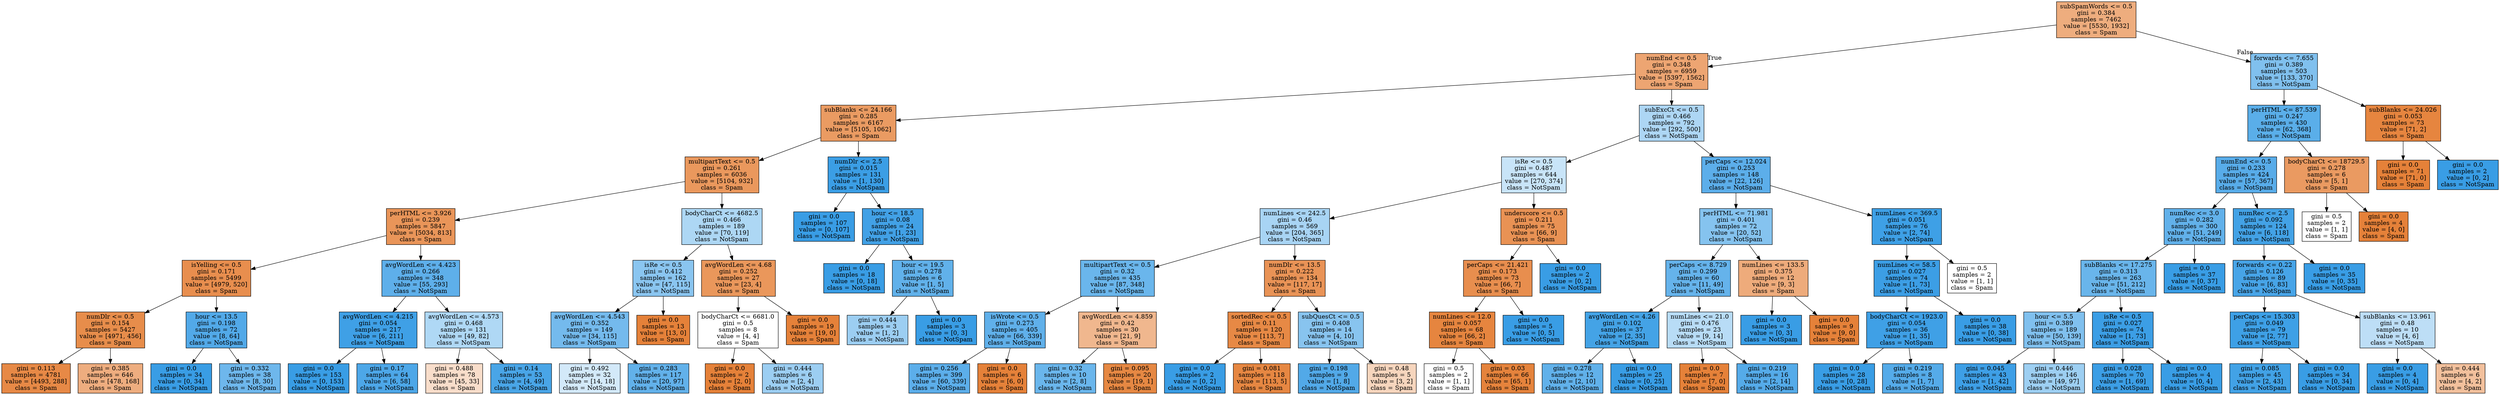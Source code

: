 digraph Tree {
node [shape=box, style="filled", color="black"] ;
0 [label="subSpamWords <= 0.5\ngini = 0.384\nsamples = 7462\nvalue = [5530, 1932]\nclass = Spam", fillcolor="#eead7e"] ;
1 [label="numEnd <= 0.5\ngini = 0.348\nsamples = 6959\nvalue = [5397, 1562]\nclass = Spam", fillcolor="#eda572"] ;
0 -> 1 [labeldistance=2.5, labelangle=45, headlabel="True"] ;
2 [label="subBlanks <= 24.166\ngini = 0.285\nsamples = 6167\nvalue = [5105, 1062]\nclass = Spam", fillcolor="#ea9b62"] ;
1 -> 2 ;
3 [label="multipartText <= 0.5\ngini = 0.261\nsamples = 6036\nvalue = [5104, 932]\nclass = Spam", fillcolor="#ea985d"] ;
2 -> 3 ;
4 [label="perHTML <= 3.926\ngini = 0.239\nsamples = 5847\nvalue = [5034, 813]\nclass = Spam", fillcolor="#e99559"] ;
3 -> 4 ;
5 [label="isYelling <= 0.5\ngini = 0.171\nsamples = 5499\nvalue = [4979, 520]\nclass = Spam", fillcolor="#e88e4e"] ;
4 -> 5 ;
6 [label="numDlr <= 0.5\ngini = 0.154\nsamples = 5427\nvalue = [4971, 456]\nclass = Spam", fillcolor="#e78d4b"] ;
5 -> 6 ;
7 [label="gini = 0.113\nsamples = 4781\nvalue = [4493, 288]\nclass = Spam", fillcolor="#e78946"] ;
6 -> 7 ;
8 [label="gini = 0.385\nsamples = 646\nvalue = [478, 168]\nclass = Spam", fillcolor="#eead7f"] ;
6 -> 8 ;
9 [label="hour <= 13.5\ngini = 0.198\nsamples = 72\nvalue = [8, 64]\nclass = NotSpam", fillcolor="#52a9e8"] ;
5 -> 9 ;
10 [label="gini = 0.0\nsamples = 34\nvalue = [0, 34]\nclass = NotSpam", fillcolor="#399de5"] ;
9 -> 10 ;
11 [label="gini = 0.332\nsamples = 38\nvalue = [8, 30]\nclass = NotSpam", fillcolor="#6eb7ec"] ;
9 -> 11 ;
12 [label="avgWordLen <= 4.423\ngini = 0.266\nsamples = 348\nvalue = [55, 293]\nclass = NotSpam", fillcolor="#5eafea"] ;
4 -> 12 ;
13 [label="avgWordLen <= 4.215\ngini = 0.054\nsamples = 217\nvalue = [6, 211]\nclass = NotSpam", fillcolor="#3fa0e6"] ;
12 -> 13 ;
14 [label="gini = 0.0\nsamples = 153\nvalue = [0, 153]\nclass = NotSpam", fillcolor="#399de5"] ;
13 -> 14 ;
15 [label="gini = 0.17\nsamples = 64\nvalue = [6, 58]\nclass = NotSpam", fillcolor="#4da7e8"] ;
13 -> 15 ;
16 [label="avgWordLen <= 4.573\ngini = 0.468\nsamples = 131\nvalue = [49, 82]\nclass = NotSpam", fillcolor="#afd8f5"] ;
12 -> 16 ;
17 [label="gini = 0.488\nsamples = 78\nvalue = [45, 33]\nclass = Spam", fillcolor="#f8ddca"] ;
16 -> 17 ;
18 [label="gini = 0.14\nsamples = 53\nvalue = [4, 49]\nclass = NotSpam", fillcolor="#49a5e7"] ;
16 -> 18 ;
19 [label="bodyCharCt <= 4682.5\ngini = 0.466\nsamples = 189\nvalue = [70, 119]\nclass = NotSpam", fillcolor="#add7f4"] ;
3 -> 19 ;
20 [label="isRe <= 0.5\ngini = 0.412\nsamples = 162\nvalue = [47, 115]\nclass = NotSpam", fillcolor="#8ac5f0"] ;
19 -> 20 ;
21 [label="avgWordLen <= 4.543\ngini = 0.352\nsamples = 149\nvalue = [34, 115]\nclass = NotSpam", fillcolor="#74baed"] ;
20 -> 21 ;
22 [label="gini = 0.492\nsamples = 32\nvalue = [14, 18]\nclass = NotSpam", fillcolor="#d3e9f9"] ;
21 -> 22 ;
23 [label="gini = 0.283\nsamples = 117\nvalue = [20, 97]\nclass = NotSpam", fillcolor="#62b1ea"] ;
21 -> 23 ;
24 [label="gini = 0.0\nsamples = 13\nvalue = [13, 0]\nclass = Spam", fillcolor="#e58139"] ;
20 -> 24 ;
25 [label="avgWordLen <= 4.68\ngini = 0.252\nsamples = 27\nvalue = [23, 4]\nclass = Spam", fillcolor="#ea975b"] ;
19 -> 25 ;
26 [label="bodyCharCt <= 6681.0\ngini = 0.5\nsamples = 8\nvalue = [4, 4]\nclass = Spam", fillcolor="#ffffff"] ;
25 -> 26 ;
27 [label="gini = 0.0\nsamples = 2\nvalue = [2, 0]\nclass = Spam", fillcolor="#e58139"] ;
26 -> 27 ;
28 [label="gini = 0.444\nsamples = 6\nvalue = [2, 4]\nclass = NotSpam", fillcolor="#9ccef2"] ;
26 -> 28 ;
29 [label="gini = 0.0\nsamples = 19\nvalue = [19, 0]\nclass = Spam", fillcolor="#e58139"] ;
25 -> 29 ;
30 [label="numDlr <= 2.5\ngini = 0.015\nsamples = 131\nvalue = [1, 130]\nclass = NotSpam", fillcolor="#3b9ee5"] ;
2 -> 30 ;
31 [label="gini = 0.0\nsamples = 107\nvalue = [0, 107]\nclass = NotSpam", fillcolor="#399de5"] ;
30 -> 31 ;
32 [label="hour <= 18.5\ngini = 0.08\nsamples = 24\nvalue = [1, 23]\nclass = NotSpam", fillcolor="#42a1e6"] ;
30 -> 32 ;
33 [label="gini = 0.0\nsamples = 18\nvalue = [0, 18]\nclass = NotSpam", fillcolor="#399de5"] ;
32 -> 33 ;
34 [label="hour <= 19.5\ngini = 0.278\nsamples = 6\nvalue = [1, 5]\nclass = NotSpam", fillcolor="#61b1ea"] ;
32 -> 34 ;
35 [label="gini = 0.444\nsamples = 3\nvalue = [1, 2]\nclass = NotSpam", fillcolor="#9ccef2"] ;
34 -> 35 ;
36 [label="gini = 0.0\nsamples = 3\nvalue = [0, 3]\nclass = NotSpam", fillcolor="#399de5"] ;
34 -> 36 ;
37 [label="subExcCt <= 0.5\ngini = 0.466\nsamples = 792\nvalue = [292, 500]\nclass = NotSpam", fillcolor="#add6f4"] ;
1 -> 37 ;
38 [label="isRe <= 0.5\ngini = 0.487\nsamples = 644\nvalue = [270, 374]\nclass = NotSpam", fillcolor="#c8e4f8"] ;
37 -> 38 ;
39 [label="numLines <= 242.5\ngini = 0.46\nsamples = 569\nvalue = [204, 365]\nclass = NotSpam", fillcolor="#a8d4f4"] ;
38 -> 39 ;
40 [label="multipartText <= 0.5\ngini = 0.32\nsamples = 435\nvalue = [87, 348]\nclass = NotSpam", fillcolor="#6ab6ec"] ;
39 -> 40 ;
41 [label="isWrote <= 0.5\ngini = 0.273\nsamples = 405\nvalue = [66, 339]\nclass = NotSpam", fillcolor="#60b0ea"] ;
40 -> 41 ;
42 [label="gini = 0.256\nsamples = 399\nvalue = [60, 339]\nclass = NotSpam", fillcolor="#5caeea"] ;
41 -> 42 ;
43 [label="gini = 0.0\nsamples = 6\nvalue = [6, 0]\nclass = Spam", fillcolor="#e58139"] ;
41 -> 43 ;
44 [label="avgWordLen <= 4.859\ngini = 0.42\nsamples = 30\nvalue = [21, 9]\nclass = Spam", fillcolor="#f0b78e"] ;
40 -> 44 ;
45 [label="gini = 0.32\nsamples = 10\nvalue = [2, 8]\nclass = NotSpam", fillcolor="#6ab6ec"] ;
44 -> 45 ;
46 [label="gini = 0.095\nsamples = 20\nvalue = [19, 1]\nclass = Spam", fillcolor="#e68843"] ;
44 -> 46 ;
47 [label="numDlr <= 13.5\ngini = 0.222\nsamples = 134\nvalue = [117, 17]\nclass = Spam", fillcolor="#e99356"] ;
39 -> 47 ;
48 [label="sortedRec <= 0.5\ngini = 0.11\nsamples = 120\nvalue = [113, 7]\nclass = Spam", fillcolor="#e78945"] ;
47 -> 48 ;
49 [label="gini = 0.0\nsamples = 2\nvalue = [0, 2]\nclass = NotSpam", fillcolor="#399de5"] ;
48 -> 49 ;
50 [label="gini = 0.081\nsamples = 118\nvalue = [113, 5]\nclass = Spam", fillcolor="#e68742"] ;
48 -> 50 ;
51 [label="subQuesCt <= 0.5\ngini = 0.408\nsamples = 14\nvalue = [4, 10]\nclass = NotSpam", fillcolor="#88c4ef"] ;
47 -> 51 ;
52 [label="gini = 0.198\nsamples = 9\nvalue = [1, 8]\nclass = NotSpam", fillcolor="#52a9e8"] ;
51 -> 52 ;
53 [label="gini = 0.48\nsamples = 5\nvalue = [3, 2]\nclass = Spam", fillcolor="#f6d5bd"] ;
51 -> 53 ;
54 [label="underscore <= 0.5\ngini = 0.211\nsamples = 75\nvalue = [66, 9]\nclass = Spam", fillcolor="#e99254"] ;
38 -> 54 ;
55 [label="perCaps <= 21.421\ngini = 0.173\nsamples = 73\nvalue = [66, 7]\nclass = Spam", fillcolor="#e88e4e"] ;
54 -> 55 ;
56 [label="numLines <= 12.0\ngini = 0.057\nsamples = 68\nvalue = [66, 2]\nclass = Spam", fillcolor="#e6853f"] ;
55 -> 56 ;
57 [label="gini = 0.5\nsamples = 2\nvalue = [1, 1]\nclass = Spam", fillcolor="#ffffff"] ;
56 -> 57 ;
58 [label="gini = 0.03\nsamples = 66\nvalue = [65, 1]\nclass = Spam", fillcolor="#e5833c"] ;
56 -> 58 ;
59 [label="gini = 0.0\nsamples = 5\nvalue = [0, 5]\nclass = NotSpam", fillcolor="#399de5"] ;
55 -> 59 ;
60 [label="gini = 0.0\nsamples = 2\nvalue = [0, 2]\nclass = NotSpam", fillcolor="#399de5"] ;
54 -> 60 ;
61 [label="perCaps <= 12.024\ngini = 0.253\nsamples = 148\nvalue = [22, 126]\nclass = NotSpam", fillcolor="#5caeea"] ;
37 -> 61 ;
62 [label="perHTML <= 71.981\ngini = 0.401\nsamples = 72\nvalue = [20, 52]\nclass = NotSpam", fillcolor="#85c3ef"] ;
61 -> 62 ;
63 [label="perCaps <= 8.729\ngini = 0.299\nsamples = 60\nvalue = [11, 49]\nclass = NotSpam", fillcolor="#65b3eb"] ;
62 -> 63 ;
64 [label="avgWordLen <= 4.26\ngini = 0.102\nsamples = 37\nvalue = [2, 35]\nclass = NotSpam", fillcolor="#44a3e6"] ;
63 -> 64 ;
65 [label="gini = 0.278\nsamples = 12\nvalue = [2, 10]\nclass = NotSpam", fillcolor="#61b1ea"] ;
64 -> 65 ;
66 [label="gini = 0.0\nsamples = 25\nvalue = [0, 25]\nclass = NotSpam", fillcolor="#399de5"] ;
64 -> 66 ;
67 [label="numLines <= 21.0\ngini = 0.476\nsamples = 23\nvalue = [9, 14]\nclass = NotSpam", fillcolor="#b8dcf6"] ;
63 -> 67 ;
68 [label="gini = 0.0\nsamples = 7\nvalue = [7, 0]\nclass = Spam", fillcolor="#e58139"] ;
67 -> 68 ;
69 [label="gini = 0.219\nsamples = 16\nvalue = [2, 14]\nclass = NotSpam", fillcolor="#55abe9"] ;
67 -> 69 ;
70 [label="numLines <= 133.5\ngini = 0.375\nsamples = 12\nvalue = [9, 3]\nclass = Spam", fillcolor="#eeab7b"] ;
62 -> 70 ;
71 [label="gini = 0.0\nsamples = 3\nvalue = [0, 3]\nclass = NotSpam", fillcolor="#399de5"] ;
70 -> 71 ;
72 [label="gini = 0.0\nsamples = 9\nvalue = [9, 0]\nclass = Spam", fillcolor="#e58139"] ;
70 -> 72 ;
73 [label="numLines <= 369.5\ngini = 0.051\nsamples = 76\nvalue = [2, 74]\nclass = NotSpam", fillcolor="#3ea0e6"] ;
61 -> 73 ;
74 [label="numLines <= 58.5\ngini = 0.027\nsamples = 74\nvalue = [1, 73]\nclass = NotSpam", fillcolor="#3c9ee5"] ;
73 -> 74 ;
75 [label="bodyCharCt <= 1923.0\ngini = 0.054\nsamples = 36\nvalue = [1, 35]\nclass = NotSpam", fillcolor="#3fa0e6"] ;
74 -> 75 ;
76 [label="gini = 0.0\nsamples = 28\nvalue = [0, 28]\nclass = NotSpam", fillcolor="#399de5"] ;
75 -> 76 ;
77 [label="gini = 0.219\nsamples = 8\nvalue = [1, 7]\nclass = NotSpam", fillcolor="#55abe9"] ;
75 -> 77 ;
78 [label="gini = 0.0\nsamples = 38\nvalue = [0, 38]\nclass = NotSpam", fillcolor="#399de5"] ;
74 -> 78 ;
79 [label="gini = 0.5\nsamples = 2\nvalue = [1, 1]\nclass = Spam", fillcolor="#ffffff"] ;
73 -> 79 ;
80 [label="forwards <= 7.655\ngini = 0.389\nsamples = 503\nvalue = [133, 370]\nclass = NotSpam", fillcolor="#80c0ee"] ;
0 -> 80 [labeldistance=2.5, labelangle=-45, headlabel="False"] ;
81 [label="perHTML <= 87.539\ngini = 0.247\nsamples = 430\nvalue = [62, 368]\nclass = NotSpam", fillcolor="#5aaee9"] ;
80 -> 81 ;
82 [label="numEnd <= 0.5\ngini = 0.233\nsamples = 424\nvalue = [57, 367]\nclass = NotSpam", fillcolor="#58ace9"] ;
81 -> 82 ;
83 [label="numRec <= 3.0\ngini = 0.282\nsamples = 300\nvalue = [51, 249]\nclass = NotSpam", fillcolor="#62b1ea"] ;
82 -> 83 ;
84 [label="subBlanks <= 17.275\ngini = 0.313\nsamples = 263\nvalue = [51, 212]\nclass = NotSpam", fillcolor="#69b5eb"] ;
83 -> 84 ;
85 [label="hour <= 5.5\ngini = 0.389\nsamples = 189\nvalue = [50, 139]\nclass = NotSpam", fillcolor="#80c0ee"] ;
84 -> 85 ;
86 [label="gini = 0.045\nsamples = 43\nvalue = [1, 42]\nclass = NotSpam", fillcolor="#3e9fe6"] ;
85 -> 86 ;
87 [label="gini = 0.446\nsamples = 146\nvalue = [49, 97]\nclass = NotSpam", fillcolor="#9dcff2"] ;
85 -> 87 ;
88 [label="isRe <= 0.5\ngini = 0.027\nsamples = 74\nvalue = [1, 73]\nclass = NotSpam", fillcolor="#3c9ee5"] ;
84 -> 88 ;
89 [label="gini = 0.028\nsamples = 70\nvalue = [1, 69]\nclass = NotSpam", fillcolor="#3c9ee5"] ;
88 -> 89 ;
90 [label="gini = 0.0\nsamples = 4\nvalue = [0, 4]\nclass = NotSpam", fillcolor="#399de5"] ;
88 -> 90 ;
91 [label="gini = 0.0\nsamples = 37\nvalue = [0, 37]\nclass = NotSpam", fillcolor="#399de5"] ;
83 -> 91 ;
92 [label="numRec <= 2.5\ngini = 0.092\nsamples = 124\nvalue = [6, 118]\nclass = NotSpam", fillcolor="#43a2e6"] ;
82 -> 92 ;
93 [label="forwards <= 0.22\ngini = 0.126\nsamples = 89\nvalue = [6, 83]\nclass = NotSpam", fillcolor="#47a4e7"] ;
92 -> 93 ;
94 [label="perCaps <= 15.303\ngini = 0.049\nsamples = 79\nvalue = [2, 77]\nclass = NotSpam", fillcolor="#3ea0e6"] ;
93 -> 94 ;
95 [label="gini = 0.085\nsamples = 45\nvalue = [2, 43]\nclass = NotSpam", fillcolor="#42a2e6"] ;
94 -> 95 ;
96 [label="gini = 0.0\nsamples = 34\nvalue = [0, 34]\nclass = NotSpam", fillcolor="#399de5"] ;
94 -> 96 ;
97 [label="subBlanks <= 13.961\ngini = 0.48\nsamples = 10\nvalue = [4, 6]\nclass = NotSpam", fillcolor="#bddef6"] ;
93 -> 97 ;
98 [label="gini = 0.0\nsamples = 4\nvalue = [0, 4]\nclass = NotSpam", fillcolor="#399de5"] ;
97 -> 98 ;
99 [label="gini = 0.444\nsamples = 6\nvalue = [4, 2]\nclass = Spam", fillcolor="#f2c09c"] ;
97 -> 99 ;
100 [label="gini = 0.0\nsamples = 35\nvalue = [0, 35]\nclass = NotSpam", fillcolor="#399de5"] ;
92 -> 100 ;
101 [label="bodyCharCt <= 18729.5\ngini = 0.278\nsamples = 6\nvalue = [5, 1]\nclass = Spam", fillcolor="#ea9a61"] ;
81 -> 101 ;
102 [label="gini = 0.5\nsamples = 2\nvalue = [1, 1]\nclass = Spam", fillcolor="#ffffff"] ;
101 -> 102 ;
103 [label="gini = 0.0\nsamples = 4\nvalue = [4, 0]\nclass = Spam", fillcolor="#e58139"] ;
101 -> 103 ;
104 [label="subBlanks <= 24.026\ngini = 0.053\nsamples = 73\nvalue = [71, 2]\nclass = Spam", fillcolor="#e6853f"] ;
80 -> 104 ;
105 [label="gini = 0.0\nsamples = 71\nvalue = [71, 0]\nclass = Spam", fillcolor="#e58139"] ;
104 -> 105 ;
106 [label="gini = 0.0\nsamples = 2\nvalue = [0, 2]\nclass = NotSpam", fillcolor="#399de5"] ;
104 -> 106 ;
}
